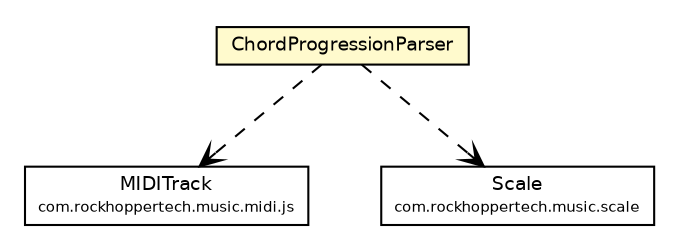 #!/usr/local/bin/dot
#
# Class diagram 
# Generated by UMLGraph version R5_6-24-gf6e263 (http://www.umlgraph.org/)
#

digraph G {
	edge [fontname="Helvetica",fontsize=10,labelfontname="Helvetica",labelfontsize=10];
	node [fontname="Helvetica",fontsize=10,shape=plaintext];
	nodesep=0.25;
	ranksep=0.5;
	// com.rockhoppertech.music.chord.ChordProgressionParser
	c2790 [label=<<table title="com.rockhoppertech.music.chord.ChordProgressionParser" border="0" cellborder="1" cellspacing="0" cellpadding="2" port="p" bgcolor="lemonChiffon" href="./ChordProgressionParser.html">
		<tr><td><table border="0" cellspacing="0" cellpadding="1">
<tr><td align="center" balign="center"> ChordProgressionParser </td></tr>
		</table></td></tr>
		</table>>, URL="./ChordProgressionParser.html", fontname="Helvetica", fontcolor="black", fontsize=9.0];
	// com.rockhoppertech.music.midi.js.MIDITrack
	c2819 [label=<<table title="com.rockhoppertech.music.midi.js.MIDITrack" border="0" cellborder="1" cellspacing="0" cellpadding="2" port="p" href="../midi/js/MIDITrack.html">
		<tr><td><table border="0" cellspacing="0" cellpadding="1">
<tr><td align="center" balign="center"> MIDITrack </td></tr>
<tr><td align="center" balign="center"><font point-size="7.0"> com.rockhoppertech.music.midi.js </font></td></tr>
		</table></td></tr>
		</table>>, URL="../midi/js/MIDITrack.html", fontname="Helvetica", fontcolor="black", fontsize=9.0];
	// com.rockhoppertech.music.scale.Scale
	c2871 [label=<<table title="com.rockhoppertech.music.scale.Scale" border="0" cellborder="1" cellspacing="0" cellpadding="2" port="p" href="../scale/Scale.html">
		<tr><td><table border="0" cellspacing="0" cellpadding="1">
<tr><td align="center" balign="center"> Scale </td></tr>
<tr><td align="center" balign="center"><font point-size="7.0"> com.rockhoppertech.music.scale </font></td></tr>
		</table></td></tr>
		</table>>, URL="../scale/Scale.html", fontname="Helvetica", fontcolor="black", fontsize=9.0];
	// com.rockhoppertech.music.chord.ChordProgressionParser DEPEND com.rockhoppertech.music.midi.js.MIDITrack
	c2790:p -> c2819:p [taillabel="", label="", headlabel="", fontname="Helvetica", fontcolor="black", fontsize=10.0, color="black", arrowhead=open, style=dashed];
	// com.rockhoppertech.music.chord.ChordProgressionParser DEPEND com.rockhoppertech.music.scale.Scale
	c2790:p -> c2871:p [taillabel="", label="", headlabel="", fontname="Helvetica", fontcolor="black", fontsize=10.0, color="black", arrowhead=open, style=dashed];
}

